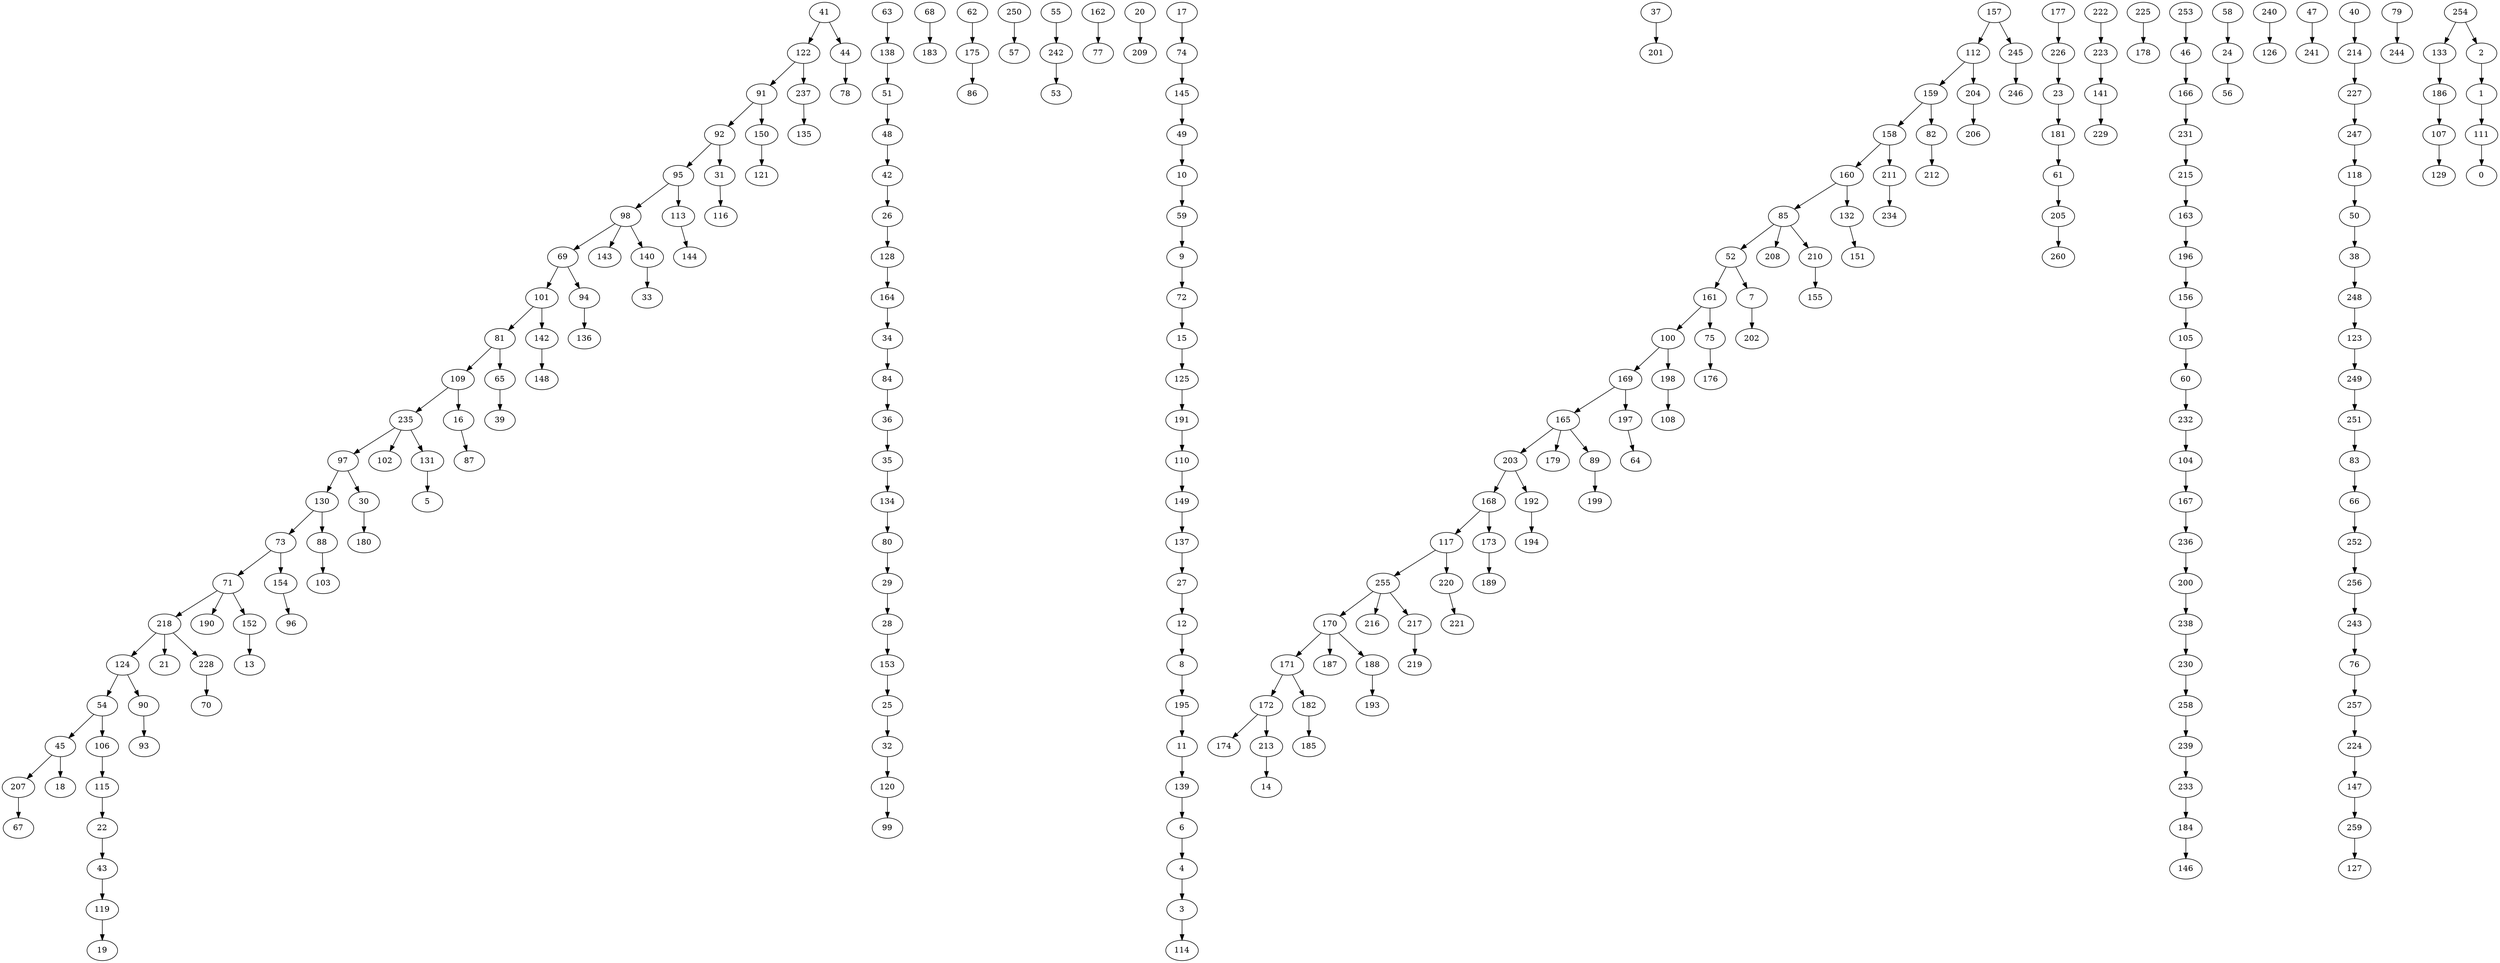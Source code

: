 digraph G {
    41 -> 122;
    122 -> 91;
    91 -> 92;
    92 -> 95;
    95 -> 98;
    98 -> 69;
    69 -> 101;
    101 -> 81;
    81 -> 109;
    109 -> 235;
    235 -> 97;
    97 -> 130;
    130 -> 73;
    73 -> 71;
    71 -> 218;
    218 -> 124;
    124 -> 54;
    54 -> 45;
    45 -> 207;
    207 -> 67;
    124 -> 90;
    90 -> 93;
    218 -> 21;
    218 -> 228;
    228 -> 70;
    130 -> 88;
    88 -> 103;
    97 -> 30;
    30 -> 180;
    109 -> 16;
    16 -> 87;
    81 -> 65;
    65 -> 39;
    235 -> 102;
    235 -> 131;
    131 -> 5;
    101 -> 142;
    142 -> 148;
    69 -> 94;
    94 -> 136;
    122 -> 237;
    237 -> 135;
    98 -> 143;
    98 -> 140;
    140 -> 33;
    95 -> 113;
    113 -> 144;
    92 -> 31;
    31 -> 116;
    91 -> 150;
    150 -> 121;
    54 -> 106;
    106 -> 115;
    71 -> 190;
    71 -> 152;
    152 -> 13;
    73 -> 154;
    154 -> 96;
    45 -> 18;
    63 -> 138;
    68 -> 183;
    62 -> 175;
    250 -> 57;
    55 -> 242;
    242 -> 53;
    175 -> 86;
    138 -> 51;
    51 -> 48;
    48 -> 42;
    42 -> 26;
    26 -> 128;
    128 -> 164;
    164 -> 34;
    34 -> 84;
    84 -> 36;
    36 -> 35;
    35 -> 134;
    134 -> 80;
    80 -> 29;
    29 -> 28;
    28 -> 153;
    153 -> 25;
    25 -> 32;
    32 -> 120;
    120 -> 99;
    115 -> 22;
    22 -> 43;
    43 -> 119;
    119 -> 19;
    162 -> 77;
    20 -> 209;
    17 -> 74;
    37 -> 201;
    41 -> 44;
    44 -> 78;
    74 -> 145;
    145 -> 49;
    49 -> 10;
    10 -> 59;
    59 -> 9;
    9 -> 72;
    72 -> 15;
    15 -> 125;
    125 -> 191;
    191 -> 110;
    110 -> 149;
    149 -> 137;
    137 -> 27;
    27 -> 12;
    12 -> 8;
    8 -> 195;
    195 -> 11;
    11 -> 139;
    139 -> 6;
    6 -> 4;
    4 -> 3;
    3 -> 114;
    157 -> 112;
    112 -> 159;
    159 -> 158;
    158 -> 160;
    160 -> 85;
    85 -> 52;
    52 -> 161;
    161 -> 100;
    100 -> 169;
    169 -> 165;
    165 -> 203;
    203 -> 168;
    168 -> 117;
    117 -> 255;
    255 -> 170;
    170 -> 171;
    171 -> 172;
    172 -> 174;
    177 -> 226;
    226 -> 23;
    23 -> 181;
    171 -> 182;
    182 -> 185;
    170 -> 187;
    170 -> 188;
    188 -> 193;
    168 -> 173;
    173 -> 189;
    203 -> 192;
    192 -> 194;
    169 -> 197;
    197 -> 64;
    100 -> 198;
    198 -> 108;
    165 -> 179;
    165 -> 89;
    89 -> 199;
    161 -> 75;
    75 -> 176;
    52 -> 7;
    7 -> 202;
    112 -> 204;
    204 -> 206;
    85 -> 208;
    85 -> 210;
    210 -> 155;
    160 -> 132;
    132 -> 151;
    158 -> 211;
    211 -> 234;
    159 -> 82;
    82 -> 212;
    172 -> 213;
    213 -> 14;
    255 -> 216;
    255 -> 217;
    217 -> 219;
    117 -> 220;
    220 -> 221;
    222 -> 223;
    225 -> 178;
    253 -> 46;
    58 -> 24;
    24 -> 56;
    46 -> 166;
    223 -> 141;
    141 -> 229;
    166 -> 231;
    231 -> 215;
    215 -> 163;
    163 -> 196;
    196 -> 156;
    156 -> 105;
    105 -> 60;
    60 -> 232;
    232 -> 104;
    104 -> 167;
    167 -> 236;
    236 -> 200;
    200 -> 238;
    238 -> 230;
    230 -> 258;
    258 -> 239;
    239 -> 233;
    233 -> 184;
    184 -> 146;
    240 -> 126;
    47 -> 241;
    40 -> 214;
    79 -> 244;
    157 -> 245;
    245 -> 246;
    214 -> 227;
    227 -> 247;
    247 -> 118;
    118 -> 50;
    50 -> 38;
    38 -> 248;
    248 -> 123;
    123 -> 249;
    249 -> 251;
    251 -> 83;
    83 -> 66;
    66 -> 252;
    252 -> 256;
    256 -> 243;
    243 -> 76;
    76 -> 257;
    257 -> 224;
    224 -> 147;
    147 -> 259;
    259 -> 127;
    254 -> 133;
    133 -> 186;
    186 -> 107;
    107 -> 129;
    181 -> 61;
    61 -> 205;
    205 -> 260;
    254 -> 2;
    2 -> 1;
    1 -> 111;
    111 -> 0;
}
